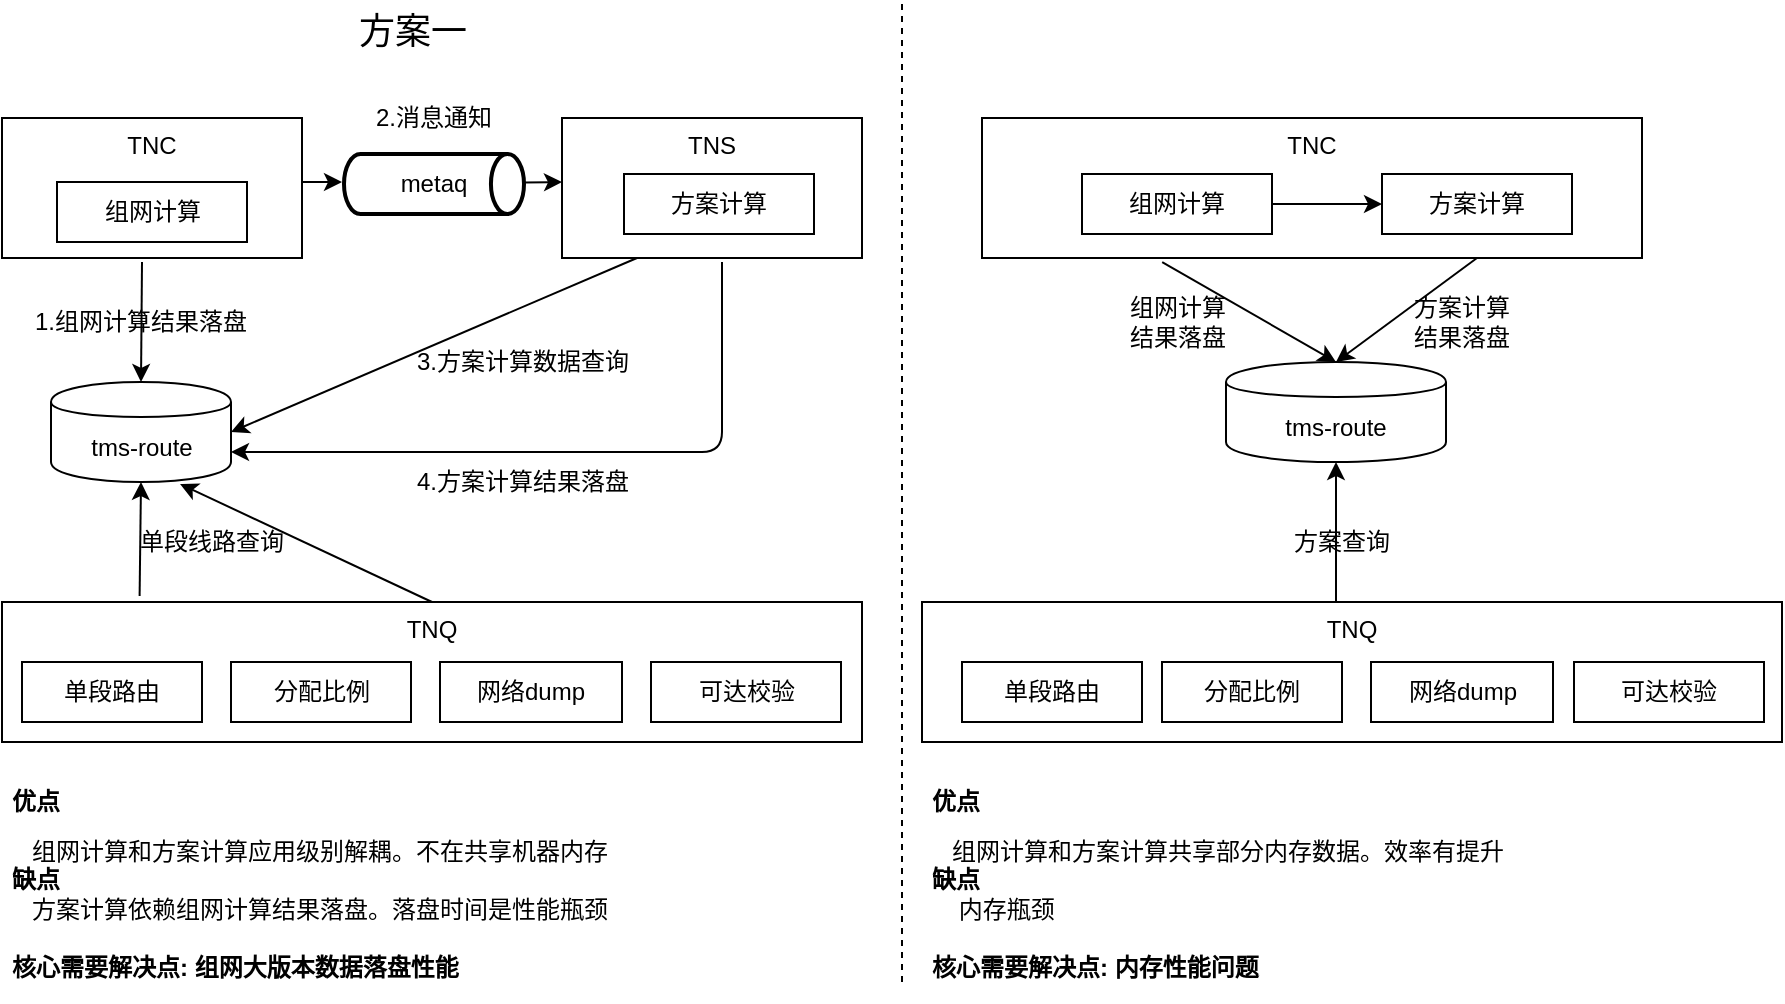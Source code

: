 <mxfile version="12.3.1" type="github" pages="1">
  <diagram id="bm1bNOkj_8VyeEYl24zR" name="Page-1">
    <mxGraphModel dx="946" dy="591" grid="1" gridSize="10" guides="1" tooltips="1" connect="1" arrows="1" fold="1" page="1" pageScale="1" pageWidth="827" pageHeight="1169" math="0" shadow="0">
      <root>
        <mxCell id="0"/>
        <mxCell id="1" parent="0"/>
        <mxCell id="pQBGxlGY77EAfO2A1jO3-2" value="TNC" style="rounded=0;whiteSpace=wrap;html=1;verticalAlign=top;" vertex="1" parent="1">
          <mxGeometry x="160" y="288" width="150" height="70" as="geometry"/>
        </mxCell>
        <mxCell id="pQBGxlGY77EAfO2A1jO3-3" value="组网计算" style="rounded=0;whiteSpace=wrap;html=1;" vertex="1" parent="1">
          <mxGeometry x="187.5" y="320" width="95" height="30" as="geometry"/>
        </mxCell>
        <mxCell id="pQBGxlGY77EAfO2A1jO3-4" value="TNS" style="rounded=0;whiteSpace=wrap;html=1;verticalAlign=top;" vertex="1" parent="1">
          <mxGeometry x="440" y="288" width="150" height="70" as="geometry"/>
        </mxCell>
        <mxCell id="pQBGxlGY77EAfO2A1jO3-7" value="方案计算" style="rounded=0;whiteSpace=wrap;html=1;" vertex="1" parent="1">
          <mxGeometry x="471" y="316" width="95" height="30" as="geometry"/>
        </mxCell>
        <mxCell id="pQBGxlGY77EAfO2A1jO3-8" value="tms-route" style="shape=cylinder;whiteSpace=wrap;html=1;boundedLbl=1;backgroundOutline=1;" vertex="1" parent="1">
          <mxGeometry x="184.5" y="420" width="90" height="50" as="geometry"/>
        </mxCell>
        <mxCell id="pQBGxlGY77EAfO2A1jO3-9" value="" style="endArrow=classic;html=1;exitX=0.25;exitY=1;exitDx=0;exitDy=0;entryX=1;entryY=0.5;entryDx=0;entryDy=0;" edge="1" parent="1" source="pQBGxlGY77EAfO2A1jO3-4" target="pQBGxlGY77EAfO2A1jO3-8">
          <mxGeometry width="50" height="50" relative="1" as="geometry">
            <mxPoint x="290" y="600" as="sourcePoint"/>
            <mxPoint x="340" y="550" as="targetPoint"/>
          </mxGeometry>
        </mxCell>
        <mxCell id="pQBGxlGY77EAfO2A1jO3-10" value="3.方案计算数据查询" style="text;html=1;strokeColor=none;fillColor=none;align=center;verticalAlign=middle;whiteSpace=wrap;rounded=0;" vertex="1" parent="1">
          <mxGeometry x="355.5" y="400" width="129" height="20" as="geometry"/>
        </mxCell>
        <mxCell id="pQBGxlGY77EAfO2A1jO3-12" value="" style="endArrow=classic;html=1;" edge="1" parent="1" source="pQBGxlGY77EAfO2A1jO3-6">
          <mxGeometry width="50" height="50" relative="1" as="geometry">
            <mxPoint x="330" y="570" as="sourcePoint"/>
            <mxPoint x="440" y="320" as="targetPoint"/>
          </mxGeometry>
        </mxCell>
        <mxCell id="pQBGxlGY77EAfO2A1jO3-6" value="metaq" style="strokeWidth=2;html=1;shape=mxgraph.flowchart.direct_data;whiteSpace=wrap;" vertex="1" parent="1">
          <mxGeometry x="331" y="306" width="90" height="30" as="geometry"/>
        </mxCell>
        <mxCell id="pQBGxlGY77EAfO2A1jO3-13" value="" style="endArrow=classic;html=1;" edge="1" parent="1">
          <mxGeometry width="50" height="50" relative="1" as="geometry">
            <mxPoint x="310" y="320" as="sourcePoint"/>
            <mxPoint x="330" y="320" as="targetPoint"/>
          </mxGeometry>
        </mxCell>
        <mxCell id="pQBGxlGY77EAfO2A1jO3-14" value="" style="endArrow=classic;html=1;entryX=0.5;entryY=0;entryDx=0;entryDy=0;" edge="1" parent="1" target="pQBGxlGY77EAfO2A1jO3-8">
          <mxGeometry width="50" height="50" relative="1" as="geometry">
            <mxPoint x="230" y="360" as="sourcePoint"/>
            <mxPoint x="290" y="550" as="targetPoint"/>
          </mxGeometry>
        </mxCell>
        <mxCell id="pQBGxlGY77EAfO2A1jO3-15" value="1.组网计算结果落盘" style="text;html=1;strokeColor=none;fillColor=none;align=center;verticalAlign=middle;whiteSpace=wrap;rounded=0;" vertex="1" parent="1">
          <mxGeometry x="165" y="380" width="129" height="20" as="geometry"/>
        </mxCell>
        <mxCell id="pQBGxlGY77EAfO2A1jO3-16" value="2.消息通知" style="text;html=1;strokeColor=none;fillColor=none;align=center;verticalAlign=middle;whiteSpace=wrap;rounded=0;" vertex="1" parent="1">
          <mxGeometry x="346" y="278" width="60" height="20" as="geometry"/>
        </mxCell>
        <mxCell id="pQBGxlGY77EAfO2A1jO3-18" value="" style="endArrow=classic;html=1;entryX=1;entryY=0.7;entryDx=0;entryDy=0;" edge="1" parent="1" target="pQBGxlGY77EAfO2A1jO3-8">
          <mxGeometry width="50" height="50" relative="1" as="geometry">
            <mxPoint x="520" y="360" as="sourcePoint"/>
            <mxPoint x="450" y="530" as="targetPoint"/>
            <Array as="points">
              <mxPoint x="520" y="455"/>
            </Array>
          </mxGeometry>
        </mxCell>
        <mxCell id="pQBGxlGY77EAfO2A1jO3-19" value="4.方案计算结果落盘" style="text;html=1;strokeColor=none;fillColor=none;align=center;verticalAlign=middle;whiteSpace=wrap;rounded=0;" vertex="1" parent="1">
          <mxGeometry x="355.5" y="460" width="129" height="20" as="geometry"/>
        </mxCell>
        <mxCell id="pQBGxlGY77EAfO2A1jO3-20" value="TNQ" style="rounded=0;whiteSpace=wrap;html=1;verticalAlign=top;" vertex="1" parent="1">
          <mxGeometry x="160" y="530" width="430" height="70" as="geometry"/>
        </mxCell>
        <mxCell id="pQBGxlGY77EAfO2A1jO3-21" value="单段路由" style="rounded=0;whiteSpace=wrap;html=1;" vertex="1" parent="1">
          <mxGeometry x="170" y="560" width="90" height="30" as="geometry"/>
        </mxCell>
        <mxCell id="pQBGxlGY77EAfO2A1jO3-22" value="分配比例" style="rounded=0;whiteSpace=wrap;html=1;" vertex="1" parent="1">
          <mxGeometry x="274.5" y="560" width="90" height="30" as="geometry"/>
        </mxCell>
        <mxCell id="pQBGxlGY77EAfO2A1jO3-23" value="网络dump" style="rounded=0;whiteSpace=wrap;html=1;" vertex="1" parent="1">
          <mxGeometry x="379" y="560" width="91" height="30" as="geometry"/>
        </mxCell>
        <mxCell id="pQBGxlGY77EAfO2A1jO3-26" value="可达校验" style="rounded=0;whiteSpace=wrap;html=1;" vertex="1" parent="1">
          <mxGeometry x="484.5" y="560" width="95" height="30" as="geometry"/>
        </mxCell>
        <mxCell id="pQBGxlGY77EAfO2A1jO3-30" value="" style="endArrow=classic;html=1;entryX=0.5;entryY=1;entryDx=0;entryDy=0;exitX=0.16;exitY=-0.043;exitDx=0;exitDy=0;exitPerimeter=0;" edge="1" parent="1" source="pQBGxlGY77EAfO2A1jO3-20" target="pQBGxlGY77EAfO2A1jO3-8">
          <mxGeometry width="50" height="50" relative="1" as="geometry">
            <mxPoint x="230" y="520" as="sourcePoint"/>
            <mxPoint x="80" y="510" as="targetPoint"/>
          </mxGeometry>
        </mxCell>
        <mxCell id="pQBGxlGY77EAfO2A1jO3-31" value="" style="endArrow=classic;html=1;entryX=0.717;entryY=1.02;entryDx=0;entryDy=0;entryPerimeter=0;exitX=0.5;exitY=0;exitDx=0;exitDy=0;" edge="1" parent="1" source="pQBGxlGY77EAfO2A1jO3-20" target="pQBGxlGY77EAfO2A1jO3-8">
          <mxGeometry width="50" height="50" relative="1" as="geometry">
            <mxPoint x="310" y="720" as="sourcePoint"/>
            <mxPoint x="360" y="670" as="targetPoint"/>
          </mxGeometry>
        </mxCell>
        <mxCell id="pQBGxlGY77EAfO2A1jO3-33" value="单段线路查询" style="text;html=1;strokeColor=none;fillColor=none;align=center;verticalAlign=middle;whiteSpace=wrap;rounded=0;" vertex="1" parent="1">
          <mxGeometry x="215" y="490" width="100" height="20" as="geometry"/>
        </mxCell>
        <mxCell id="pQBGxlGY77EAfO2A1jO3-35" value="&lt;h1 style=&quot;font-size: 15px&quot;&gt;&lt;b style=&quot;font-size: 12px&quot;&gt;优点&lt;/b&gt;&lt;br&gt;&lt;/h1&gt;&lt;div&gt;&amp;nbsp; &amp;nbsp;组网计算和方案计算应用级别解耦。不在共享机器内存&lt;/div&gt;&lt;div&gt;&lt;b&gt;缺点&lt;/b&gt;&lt;/div&gt;&lt;div&gt;&amp;nbsp; &amp;nbsp;方案计算依赖组网计算结果落盘。落盘时间是性能瓶颈&lt;/div&gt;&lt;div&gt;&lt;br&gt;&lt;/div&gt;&lt;div&gt;&lt;b&gt;核心需要解决点: 组网大版本数据落盘性能&lt;/b&gt;&lt;/div&gt;" style="text;html=1;strokeColor=none;fillColor=none;spacing=5;spacingTop=-20;whiteSpace=wrap;overflow=hidden;rounded=0;" vertex="1" parent="1">
          <mxGeometry x="160" y="620" width="430" height="110" as="geometry"/>
        </mxCell>
        <mxCell id="pQBGxlGY77EAfO2A1jO3-38" value="&lt;font style=&quot;font-size: 18px&quot;&gt;方案一&lt;/font&gt;" style="text;html=1;strokeColor=none;fillColor=none;align=center;verticalAlign=middle;whiteSpace=wrap;rounded=0;" vertex="1" parent="1">
          <mxGeometry x="331" y="230" width="69" height="30" as="geometry"/>
        </mxCell>
        <mxCell id="pQBGxlGY77EAfO2A1jO3-39" value="" style="endArrow=none;dashed=1;html=1;" edge="1" parent="1">
          <mxGeometry width="50" height="50" relative="1" as="geometry">
            <mxPoint x="610" y="720" as="sourcePoint"/>
            <mxPoint x="610" y="230" as="targetPoint"/>
          </mxGeometry>
        </mxCell>
        <mxCell id="pQBGxlGY77EAfO2A1jO3-40" value="TNC" style="rounded=0;whiteSpace=wrap;html=1;verticalAlign=top;" vertex="1" parent="1">
          <mxGeometry x="650" y="288" width="330" height="70" as="geometry"/>
        </mxCell>
        <mxCell id="pQBGxlGY77EAfO2A1jO3-41" value="组网计算" style="rounded=0;whiteSpace=wrap;html=1;" vertex="1" parent="1">
          <mxGeometry x="700" y="316" width="95" height="30" as="geometry"/>
        </mxCell>
        <mxCell id="pQBGxlGY77EAfO2A1jO3-45" value="" style="endArrow=classic;html=1;entryX=0;entryY=0.5;entryDx=0;entryDy=0;exitX=1;exitY=0.5;exitDx=0;exitDy=0;" edge="1" parent="1" source="pQBGxlGY77EAfO2A1jO3-41" target="pQBGxlGY77EAfO2A1jO3-46">
          <mxGeometry width="50" height="50" relative="1" as="geometry">
            <mxPoint x="700" y="470" as="sourcePoint"/>
            <mxPoint x="750" y="470" as="targetPoint"/>
          </mxGeometry>
        </mxCell>
        <mxCell id="pQBGxlGY77EAfO2A1jO3-46" value="方案计算" style="rounded=0;whiteSpace=wrap;html=1;" vertex="1" parent="1">
          <mxGeometry x="850" y="316" width="95" height="30" as="geometry"/>
        </mxCell>
        <mxCell id="pQBGxlGY77EAfO2A1jO3-47" value="tms-route" style="shape=cylinder;whiteSpace=wrap;html=1;boundedLbl=1;backgroundOutline=1;" vertex="1" parent="1">
          <mxGeometry x="772" y="410" width="110" height="50" as="geometry"/>
        </mxCell>
        <mxCell id="pQBGxlGY77EAfO2A1jO3-48" value="" style="endArrow=classic;html=1;exitX=0.273;exitY=1.029;exitDx=0;exitDy=0;exitPerimeter=0;entryX=0.5;entryY=0;entryDx=0;entryDy=0;" edge="1" parent="1" source="pQBGxlGY77EAfO2A1jO3-40" target="pQBGxlGY77EAfO2A1jO3-47">
          <mxGeometry width="50" height="50" relative="1" as="geometry">
            <mxPoint x="700" y="550" as="sourcePoint"/>
            <mxPoint x="750" y="500" as="targetPoint"/>
          </mxGeometry>
        </mxCell>
        <mxCell id="pQBGxlGY77EAfO2A1jO3-49" value="" style="endArrow=classic;html=1;exitX=0.75;exitY=1;exitDx=0;exitDy=0;entryX=0.5;entryY=0;entryDx=0;entryDy=0;" edge="1" parent="1" source="pQBGxlGY77EAfO2A1jO3-40" target="pQBGxlGY77EAfO2A1jO3-47">
          <mxGeometry width="50" height="50" relative="1" as="geometry">
            <mxPoint x="840" y="600" as="sourcePoint"/>
            <mxPoint x="890" y="550" as="targetPoint"/>
          </mxGeometry>
        </mxCell>
        <mxCell id="pQBGxlGY77EAfO2A1jO3-50" value="组网计算结果落盘" style="text;html=1;strokeColor=none;fillColor=none;align=center;verticalAlign=middle;whiteSpace=wrap;rounded=0;" vertex="1" parent="1">
          <mxGeometry x="717.5" y="380" width="60" height="20" as="geometry"/>
        </mxCell>
        <mxCell id="pQBGxlGY77EAfO2A1jO3-52" value="方案计算结果落盘" style="text;html=1;strokeColor=none;fillColor=none;align=center;verticalAlign=middle;whiteSpace=wrap;rounded=0;" vertex="1" parent="1">
          <mxGeometry x="860" y="380" width="60" height="20" as="geometry"/>
        </mxCell>
        <mxCell id="pQBGxlGY77EAfO2A1jO3-53" value="TNQ" style="rounded=0;whiteSpace=wrap;html=1;verticalAlign=top;" vertex="1" parent="1">
          <mxGeometry x="620" y="530" width="430" height="70" as="geometry"/>
        </mxCell>
        <mxCell id="pQBGxlGY77EAfO2A1jO3-54" value="单段路由" style="rounded=0;whiteSpace=wrap;html=1;" vertex="1" parent="1">
          <mxGeometry x="640" y="560" width="90" height="30" as="geometry"/>
        </mxCell>
        <mxCell id="pQBGxlGY77EAfO2A1jO3-55" value="分配比例" style="rounded=0;whiteSpace=wrap;html=1;" vertex="1" parent="1">
          <mxGeometry x="740" y="560" width="90" height="30" as="geometry"/>
        </mxCell>
        <mxCell id="pQBGxlGY77EAfO2A1jO3-56" value="网络dump" style="rounded=0;whiteSpace=wrap;html=1;" vertex="1" parent="1">
          <mxGeometry x="844.5" y="560" width="91" height="30" as="geometry"/>
        </mxCell>
        <mxCell id="pQBGxlGY77EAfO2A1jO3-57" value="可达校验" style="rounded=0;whiteSpace=wrap;html=1;" vertex="1" parent="1">
          <mxGeometry x="946" y="560" width="95" height="30" as="geometry"/>
        </mxCell>
        <mxCell id="pQBGxlGY77EAfO2A1jO3-58" value="" style="endArrow=classic;html=1;entryX=0.5;entryY=1;entryDx=0;entryDy=0;" edge="1" parent="1" target="pQBGxlGY77EAfO2A1jO3-47">
          <mxGeometry width="50" height="50" relative="1" as="geometry">
            <mxPoint x="827" y="530" as="sourcePoint"/>
            <mxPoint x="770" y="660" as="targetPoint"/>
          </mxGeometry>
        </mxCell>
        <mxCell id="pQBGxlGY77EAfO2A1jO3-59" value="方案查询" style="text;html=1;strokeColor=none;fillColor=none;align=center;verticalAlign=middle;whiteSpace=wrap;rounded=0;" vertex="1" parent="1">
          <mxGeometry x="800" y="490" width="60" height="20" as="geometry"/>
        </mxCell>
        <mxCell id="pQBGxlGY77EAfO2A1jO3-62" value="&lt;h1 style=&quot;font-size: 15px&quot;&gt;&lt;b style=&quot;font-size: 12px&quot;&gt;优点&lt;/b&gt;&lt;br&gt;&lt;/h1&gt;&lt;div&gt;&amp;nbsp; &amp;nbsp;组网计算和方案计算共享部分内存数据。效率有提升&lt;/div&gt;&lt;div&gt;&lt;b&gt;缺点&lt;/b&gt;&lt;/div&gt;&lt;div&gt;&amp;nbsp; &amp;nbsp; 内存瓶颈&lt;/div&gt;&lt;div&gt;&lt;br&gt;&lt;/div&gt;&lt;div&gt;&lt;b&gt;核心需要解决点: 内存性能问题&lt;/b&gt;&lt;/div&gt;" style="text;html=1;strokeColor=none;fillColor=none;spacing=5;spacingTop=-20;whiteSpace=wrap;overflow=hidden;rounded=0;" vertex="1" parent="1">
          <mxGeometry x="620" y="620" width="430" height="100" as="geometry"/>
        </mxCell>
      </root>
    </mxGraphModel>
  </diagram>
</mxfile>
